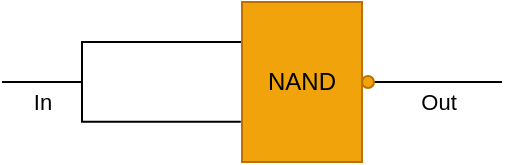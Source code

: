 <mxfile version="13.1.3">
    <diagram id="6hGFLwfOUW9BJ-s0fimq" name="Page-1">
        <mxGraphModel dx="634" dy="567" grid="1" gridSize="10" guides="1" tooltips="1" connect="1" arrows="1" fold="1" page="1" pageScale="1" pageWidth="827" pageHeight="1169" math="0" shadow="0">
            <root>
                <mxCell id="0"/>
                <mxCell id="1" parent="0"/>
                <mxCell id="6" style="edgeStyle=elbowEdgeStyle;rounded=0;orthogonalLoop=1;jettySize=auto;html=1;endArrow=none;endFill=0;" parent="1" source="3" edge="1">
                    <mxGeometry relative="1" as="geometry">
                        <mxPoint y="50" as="targetPoint"/>
                        <Array as="points">
                            <mxPoint x="40" y="30"/>
                            <mxPoint x="80" y="30"/>
                            <mxPoint x="40" y="40"/>
                            <mxPoint x="70" y="40"/>
                            <mxPoint x="100" y="20"/>
                        </Array>
                    </mxGeometry>
                </mxCell>
                <mxCell id="7" value="In" style="edgeStyle=elbowEdgeStyle;rounded=0;orthogonalLoop=1;jettySize=auto;html=1;endArrow=none;endFill=0;exitX=-0.009;exitY=0.748;exitDx=0;exitDy=0;exitPerimeter=0;" parent="1" source="3" edge="1">
                    <mxGeometry x="1" y="10" relative="1" as="geometry">
                        <mxPoint x="20" y="50" as="targetPoint"/>
                        <Array as="points">
                            <mxPoint x="40" y="60"/>
                        </Array>
                        <mxPoint as="offset"/>
                    </mxGeometry>
                </mxCell>
                <mxCell id="8" value="Out" style="edgeStyle=elbowEdgeStyle;rounded=0;orthogonalLoop=1;jettySize=auto;html=1;exitX=1;exitY=0.5;exitDx=0;exitDy=0;exitPerimeter=0;endArrow=none;endFill=0;" parent="1" source="3" edge="1">
                    <mxGeometry x="0.013" y="-10" relative="1" as="geometry">
                        <mxPoint x="250" y="50" as="targetPoint"/>
                        <mxPoint x="-1" as="offset"/>
                    </mxGeometry>
                </mxCell>
                <mxCell id="3" value="" style="verticalLabelPosition=bottom;shadow=0;dashed=0;align=center;html=1;verticalAlign=top;shape=mxgraph.electrical.iec_logic_gates.nand;fontFamily=Helvetica;fontSize=12;fontColor=#ffffff;strokeColor=#BD7000;fillColor=#f0a30a;" parent="1" vertex="1">
                    <mxGeometry x="120" y="10" width="66" height="80" as="geometry"/>
                </mxCell>
            </root>
        </mxGraphModel>
    </diagram>
</mxfile>